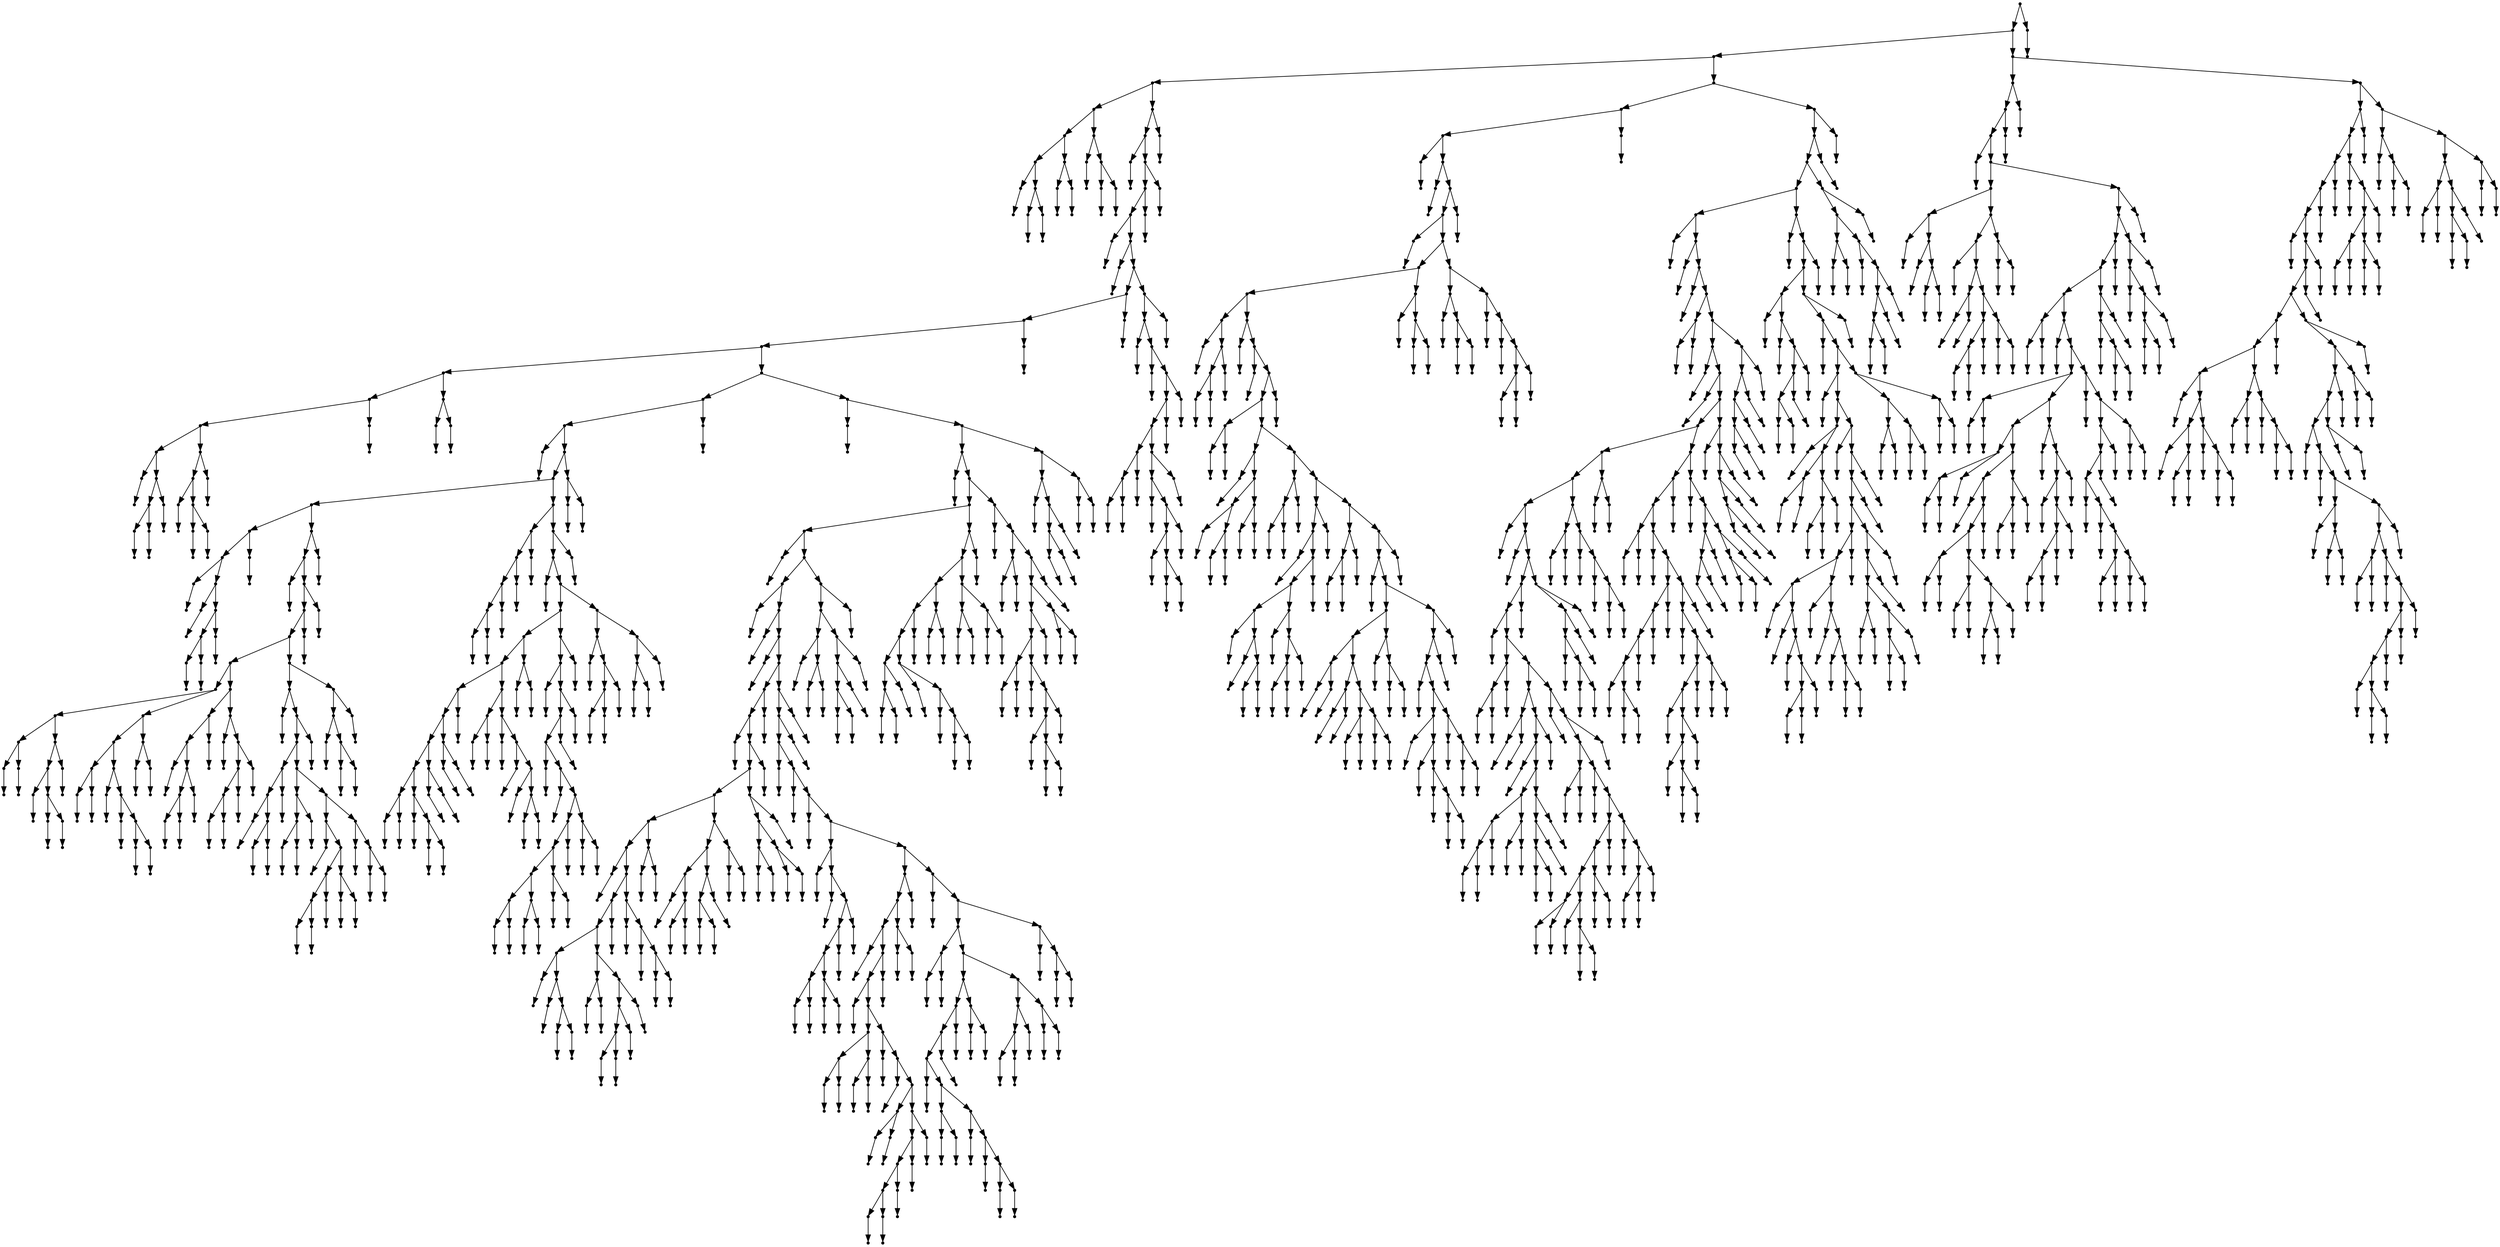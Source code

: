 digraph {
  1888 [shape=point];
  1885 [shape=point];
  1519 [shape=point];
  856 [shape=point];
  22 [shape=point];
  13 [shape=point];
  7 [shape=point];
  1 [shape=point];
  0 [shape=point];
  6 [shape=point];
  3 [shape=point];
  2 [shape=point];
  5 [shape=point];
  4 [shape=point];
  12 [shape=point];
  9 [shape=point];
  8 [shape=point];
  11 [shape=point];
  10 [shape=point];
  21 [shape=point];
  15 [shape=point];
  14 [shape=point];
  20 [shape=point];
  17 [shape=point];
  16 [shape=point];
  19 [shape=point];
  18 [shape=point];
  855 [shape=point];
  852 [shape=point];
  24 [shape=point];
  23 [shape=point];
  851 [shape=point];
  848 [shape=point];
  845 [shape=point];
  26 [shape=point];
  25 [shape=point];
  844 [shape=point];
  28 [shape=point];
  27 [shape=point];
  843 [shape=point];
  801 [shape=point];
  798 [shape=point];
  795 [shape=point];
  60 [shape=point];
  54 [shape=point];
  51 [shape=point];
  39 [shape=point];
  30 [shape=point];
  29 [shape=point];
  38 [shape=point];
  35 [shape=point];
  32 [shape=point];
  31 [shape=point];
  34 [shape=point];
  33 [shape=point];
  37 [shape=point];
  36 [shape=point];
  50 [shape=point];
  47 [shape=point];
  41 [shape=point];
  40 [shape=point];
  46 [shape=point];
  43 [shape=point];
  42 [shape=point];
  45 [shape=point];
  44 [shape=point];
  49 [shape=point];
  48 [shape=point];
  53 [shape=point];
  52 [shape=point];
  59 [shape=point];
  56 [shape=point];
  55 [shape=point];
  58 [shape=point];
  57 [shape=point];
  794 [shape=point];
  383 [shape=point];
  380 [shape=point];
  62 [shape=point];
  61 [shape=point];
  379 [shape=point];
  373 [shape=point];
  229 [shape=point];
  79 [shape=point];
  76 [shape=point];
  64 [shape=point];
  63 [shape=point];
  75 [shape=point];
  66 [shape=point];
  65 [shape=point];
  74 [shape=point];
  71 [shape=point];
  68 [shape=point];
  67 [shape=point];
  70 [shape=point];
  69 [shape=point];
  73 [shape=point];
  72 [shape=point];
  78 [shape=point];
  77 [shape=point];
  228 [shape=point];
  225 [shape=point];
  81 [shape=point];
  80 [shape=point];
  224 [shape=point];
  221 [shape=point];
  218 [shape=point];
  152 [shape=point];
  122 [shape=point];
  98 [shape=point];
  86 [shape=point];
  83 [shape=point];
  82 [shape=point];
  85 [shape=point];
  84 [shape=point];
  97 [shape=point];
  94 [shape=point];
  88 [shape=point];
  87 [shape=point];
  93 [shape=point];
  90 [shape=point];
  89 [shape=point];
  92 [shape=point];
  91 [shape=point];
  96 [shape=point];
  95 [shape=point];
  121 [shape=point];
  115 [shape=point];
  103 [shape=point];
  100 [shape=point];
  99 [shape=point];
  102 [shape=point];
  101 [shape=point];
  114 [shape=point];
  105 [shape=point];
  104 [shape=point];
  113 [shape=point];
  107 [shape=point];
  106 [shape=point];
  112 [shape=point];
  109 [shape=point];
  108 [shape=point];
  111 [shape=point];
  110 [shape=point];
  120 [shape=point];
  117 [shape=point];
  116 [shape=point];
  119 [shape=point];
  118 [shape=point];
  151 [shape=point];
  136 [shape=point];
  133 [shape=point];
  124 [shape=point];
  123 [shape=point];
  132 [shape=point];
  129 [shape=point];
  126 [shape=point];
  125 [shape=point];
  128 [shape=point];
  127 [shape=point];
  131 [shape=point];
  130 [shape=point];
  135 [shape=point];
  134 [shape=point];
  150 [shape=point];
  138 [shape=point];
  137 [shape=point];
  149 [shape=point];
  146 [shape=point];
  143 [shape=point];
  140 [shape=point];
  139 [shape=point];
  142 [shape=point];
  141 [shape=point];
  145 [shape=point];
  144 [shape=point];
  148 [shape=point];
  147 [shape=point];
  217 [shape=point];
  205 [shape=point];
  154 [shape=point];
  153 [shape=point];
  204 [shape=point];
  201 [shape=point];
  165 [shape=point];
  162 [shape=point];
  156 [shape=point];
  155 [shape=point];
  161 [shape=point];
  158 [shape=point];
  157 [shape=point];
  160 [shape=point];
  159 [shape=point];
  164 [shape=point];
  163 [shape=point];
  200 [shape=point];
  173 [shape=point];
  170 [shape=point];
  167 [shape=point];
  166 [shape=point];
  169 [shape=point];
  168 [shape=point];
  172 [shape=point];
  171 [shape=point];
  199 [shape=point];
  190 [shape=point];
  175 [shape=point];
  174 [shape=point];
  189 [shape=point];
  183 [shape=point];
  180 [shape=point];
  177 [shape=point];
  176 [shape=point];
  179 [shape=point];
  178 [shape=point];
  182 [shape=point];
  181 [shape=point];
  188 [shape=point];
  185 [shape=point];
  184 [shape=point];
  187 [shape=point];
  186 [shape=point];
  198 [shape=point];
  192 [shape=point];
  191 [shape=point];
  197 [shape=point];
  194 [shape=point];
  193 [shape=point];
  196 [shape=point];
  195 [shape=point];
  203 [shape=point];
  202 [shape=point];
  216 [shape=point];
  213 [shape=point];
  207 [shape=point];
  206 [shape=point];
  212 [shape=point];
  209 [shape=point];
  208 [shape=point];
  211 [shape=point];
  210 [shape=point];
  215 [shape=point];
  214 [shape=point];
  220 [shape=point];
  219 [shape=point];
  223 [shape=point];
  222 [shape=point];
  227 [shape=point];
  226 [shape=point];
  372 [shape=point];
  243 [shape=point];
  240 [shape=point];
  237 [shape=point];
  234 [shape=point];
  231 [shape=point];
  230 [shape=point];
  233 [shape=point];
  232 [shape=point];
  236 [shape=point];
  235 [shape=point];
  239 [shape=point];
  238 [shape=point];
  242 [shape=point];
  241 [shape=point];
  371 [shape=point];
  368 [shape=point];
  245 [shape=point];
  244 [shape=point];
  367 [shape=point];
  346 [shape=point];
  301 [shape=point];
  295 [shape=point];
  274 [shape=point];
  271 [shape=point];
  265 [shape=point];
  259 [shape=point];
  250 [shape=point];
  247 [shape=point];
  246 [shape=point];
  249 [shape=point];
  248 [shape=point];
  258 [shape=point];
  252 [shape=point];
  251 [shape=point];
  257 [shape=point];
  254 [shape=point];
  253 [shape=point];
  256 [shape=point];
  255 [shape=point];
  264 [shape=point];
  261 [shape=point];
  260 [shape=point];
  263 [shape=point];
  262 [shape=point];
  270 [shape=point];
  267 [shape=point];
  266 [shape=point];
  269 [shape=point];
  268 [shape=point];
  273 [shape=point];
  272 [shape=point];
  294 [shape=point];
  279 [shape=point];
  276 [shape=point];
  275 [shape=point];
  278 [shape=point];
  277 [shape=point];
  293 [shape=point];
  281 [shape=point];
  280 [shape=point];
  292 [shape=point];
  283 [shape=point];
  282 [shape=point];
  291 [shape=point];
  285 [shape=point];
  284 [shape=point];
  290 [shape=point];
  287 [shape=point];
  286 [shape=point];
  289 [shape=point];
  288 [shape=point];
  300 [shape=point];
  297 [shape=point];
  296 [shape=point];
  299 [shape=point];
  298 [shape=point];
  345 [shape=point];
  342 [shape=point];
  303 [shape=point];
  302 [shape=point];
  341 [shape=point];
  338 [shape=point];
  335 [shape=point];
  305 [shape=point];
  304 [shape=point];
  334 [shape=point];
  307 [shape=point];
  306 [shape=point];
  333 [shape=point];
  327 [shape=point];
  324 [shape=point];
  318 [shape=point];
  312 [shape=point];
  309 [shape=point];
  308 [shape=point];
  311 [shape=point];
  310 [shape=point];
  317 [shape=point];
  314 [shape=point];
  313 [shape=point];
  316 [shape=point];
  315 [shape=point];
  323 [shape=point];
  320 [shape=point];
  319 [shape=point];
  322 [shape=point];
  321 [shape=point];
  326 [shape=point];
  325 [shape=point];
  332 [shape=point];
  329 [shape=point];
  328 [shape=point];
  331 [shape=point];
  330 [shape=point];
  337 [shape=point];
  336 [shape=point];
  340 [shape=point];
  339 [shape=point];
  344 [shape=point];
  343 [shape=point];
  366 [shape=point];
  357 [shape=point];
  348 [shape=point];
  347 [shape=point];
  356 [shape=point];
  353 [shape=point];
  350 [shape=point];
  349 [shape=point];
  352 [shape=point];
  351 [shape=point];
  355 [shape=point];
  354 [shape=point];
  365 [shape=point];
  362 [shape=point];
  359 [shape=point];
  358 [shape=point];
  361 [shape=point];
  360 [shape=point];
  364 [shape=point];
  363 [shape=point];
  370 [shape=point];
  369 [shape=point];
  378 [shape=point];
  375 [shape=point];
  374 [shape=point];
  377 [shape=point];
  376 [shape=point];
  382 [shape=point];
  381 [shape=point];
  793 [shape=point];
  385 [shape=point];
  384 [shape=point];
  792 [shape=point];
  774 [shape=point];
  387 [shape=point];
  386 [shape=point];
  773 [shape=point];
  731 [shape=point];
  686 [shape=point];
  389 [shape=point];
  388 [shape=point];
  685 [shape=point];
  661 [shape=point];
  391 [shape=point];
  390 [shape=point];
  660 [shape=point];
  393 [shape=point];
  392 [shape=point];
  659 [shape=point];
  395 [shape=point];
  394 [shape=point];
  658 [shape=point];
  496 [shape=point];
  493 [shape=point];
  397 [shape=point];
  396 [shape=point];
  492 [shape=point];
  489 [shape=point];
  474 [shape=point];
  450 [shape=point];
  444 [shape=point];
  399 [shape=point];
  398 [shape=point];
  443 [shape=point];
  431 [shape=point];
  428 [shape=point];
  410 [shape=point];
  401 [shape=point];
  400 [shape=point];
  409 [shape=point];
  403 [shape=point];
  402 [shape=point];
  408 [shape=point];
  405 [shape=point];
  404 [shape=point];
  407 [shape=point];
  406 [shape=point];
  427 [shape=point];
  415 [shape=point];
  412 [shape=point];
  411 [shape=point];
  414 [shape=point];
  413 [shape=point];
  426 [shape=point];
  423 [shape=point];
  420 [shape=point];
  417 [shape=point];
  416 [shape=point];
  419 [shape=point];
  418 [shape=point];
  422 [shape=point];
  421 [shape=point];
  425 [shape=point];
  424 [shape=point];
  430 [shape=point];
  429 [shape=point];
  442 [shape=point];
  433 [shape=point];
  432 [shape=point];
  441 [shape=point];
  435 [shape=point];
  434 [shape=point];
  440 [shape=point];
  437 [shape=point];
  436 [shape=point];
  439 [shape=point];
  438 [shape=point];
  449 [shape=point];
  446 [shape=point];
  445 [shape=point];
  448 [shape=point];
  447 [shape=point];
  473 [shape=point];
  467 [shape=point];
  458 [shape=point];
  452 [shape=point];
  451 [shape=point];
  457 [shape=point];
  454 [shape=point];
  453 [shape=point];
  456 [shape=point];
  455 [shape=point];
  466 [shape=point];
  463 [shape=point];
  460 [shape=point];
  459 [shape=point];
  462 [shape=point];
  461 [shape=point];
  465 [shape=point];
  464 [shape=point];
  472 [shape=point];
  469 [shape=point];
  468 [shape=point];
  471 [shape=point];
  470 [shape=point];
  488 [shape=point];
  485 [shape=point];
  479 [shape=point];
  476 [shape=point];
  475 [shape=point];
  478 [shape=point];
  477 [shape=point];
  484 [shape=point];
  481 [shape=point];
  480 [shape=point];
  483 [shape=point];
  482 [shape=point];
  487 [shape=point];
  486 [shape=point];
  491 [shape=point];
  490 [shape=point];
  495 [shape=point];
  494 [shape=point];
  657 [shape=point];
  654 [shape=point];
  651 [shape=point];
  498 [shape=point];
  497 [shape=point];
  650 [shape=point];
  500 [shape=point];
  499 [shape=point];
  649 [shape=point];
  502 [shape=point];
  501 [shape=point];
  648 [shape=point];
  525 [shape=point];
  504 [shape=point];
  503 [shape=point];
  524 [shape=point];
  506 [shape=point];
  505 [shape=point];
  523 [shape=point];
  520 [shape=point];
  517 [shape=point];
  511 [shape=point];
  508 [shape=point];
  507 [shape=point];
  510 [shape=point];
  509 [shape=point];
  516 [shape=point];
  513 [shape=point];
  512 [shape=point];
  515 [shape=point];
  514 [shape=point];
  519 [shape=point];
  518 [shape=point];
  522 [shape=point];
  521 [shape=point];
  647 [shape=point];
  581 [shape=point];
  578 [shape=point];
  572 [shape=point];
  527 [shape=point];
  526 [shape=point];
  571 [shape=point];
  568 [shape=point];
  529 [shape=point];
  528 [shape=point];
  567 [shape=point];
  540 [shape=point];
  534 [shape=point];
  531 [shape=point];
  530 [shape=point];
  533 [shape=point];
  532 [shape=point];
  539 [shape=point];
  536 [shape=point];
  535 [shape=point];
  538 [shape=point];
  537 [shape=point];
  566 [shape=point];
  542 [shape=point];
  541 [shape=point];
  565 [shape=point];
  544 [shape=point];
  543 [shape=point];
  564 [shape=point];
  549 [shape=point];
  546 [shape=point];
  545 [shape=point];
  548 [shape=point];
  547 [shape=point];
  563 [shape=point];
  560 [shape=point];
  557 [shape=point];
  554 [shape=point];
  551 [shape=point];
  550 [shape=point];
  553 [shape=point];
  552 [shape=point];
  556 [shape=point];
  555 [shape=point];
  559 [shape=point];
  558 [shape=point];
  562 [shape=point];
  561 [shape=point];
  570 [shape=point];
  569 [shape=point];
  577 [shape=point];
  574 [shape=point];
  573 [shape=point];
  576 [shape=point];
  575 [shape=point];
  580 [shape=point];
  579 [shape=point];
  646 [shape=point];
  583 [shape=point];
  582 [shape=point];
  645 [shape=point];
  636 [shape=point];
  588 [shape=point];
  585 [shape=point];
  584 [shape=point];
  587 [shape=point];
  586 [shape=point];
  635 [shape=point];
  620 [shape=point];
  614 [shape=point];
  611 [shape=point];
  608 [shape=point];
  590 [shape=point];
  589 [shape=point];
  607 [shape=point];
  595 [shape=point];
  592 [shape=point];
  591 [shape=point];
  594 [shape=point];
  593 [shape=point];
  606 [shape=point];
  597 [shape=point];
  596 [shape=point];
  605 [shape=point];
  599 [shape=point];
  598 [shape=point];
  604 [shape=point];
  601 [shape=point];
  600 [shape=point];
  603 [shape=point];
  602 [shape=point];
  610 [shape=point];
  609 [shape=point];
  613 [shape=point];
  612 [shape=point];
  619 [shape=point];
  616 [shape=point];
  615 [shape=point];
  618 [shape=point];
  617 [shape=point];
  634 [shape=point];
  628 [shape=point];
  625 [shape=point];
  622 [shape=point];
  621 [shape=point];
  624 [shape=point];
  623 [shape=point];
  627 [shape=point];
  626 [shape=point];
  633 [shape=point];
  630 [shape=point];
  629 [shape=point];
  632 [shape=point];
  631 [shape=point];
  644 [shape=point];
  638 [shape=point];
  637 [shape=point];
  643 [shape=point];
  640 [shape=point];
  639 [shape=point];
  642 [shape=point];
  641 [shape=point];
  653 [shape=point];
  652 [shape=point];
  656 [shape=point];
  655 [shape=point];
  684 [shape=point];
  681 [shape=point];
  669 [shape=point];
  663 [shape=point];
  662 [shape=point];
  668 [shape=point];
  665 [shape=point];
  664 [shape=point];
  667 [shape=point];
  666 [shape=point];
  680 [shape=point];
  677 [shape=point];
  674 [shape=point];
  671 [shape=point];
  670 [shape=point];
  673 [shape=point];
  672 [shape=point];
  676 [shape=point];
  675 [shape=point];
  679 [shape=point];
  678 [shape=point];
  683 [shape=point];
  682 [shape=point];
  730 [shape=point];
  727 [shape=point];
  715 [shape=point];
  709 [shape=point];
  706 [shape=point];
  694 [shape=point];
  691 [shape=point];
  688 [shape=point];
  687 [shape=point];
  690 [shape=point];
  689 [shape=point];
  693 [shape=point];
  692 [shape=point];
  705 [shape=point];
  696 [shape=point];
  695 [shape=point];
  704 [shape=point];
  698 [shape=point];
  697 [shape=point];
  703 [shape=point];
  700 [shape=point];
  699 [shape=point];
  702 [shape=point];
  701 [shape=point];
  708 [shape=point];
  707 [shape=point];
  714 [shape=point];
  711 [shape=point];
  710 [shape=point];
  713 [shape=point];
  712 [shape=point];
  726 [shape=point];
  720 [shape=point];
  717 [shape=point];
  716 [shape=point];
  719 [shape=point];
  718 [shape=point];
  725 [shape=point];
  722 [shape=point];
  721 [shape=point];
  724 [shape=point];
  723 [shape=point];
  729 [shape=point];
  728 [shape=point];
  772 [shape=point];
  733 [shape=point];
  732 [shape=point];
  771 [shape=point];
  738 [shape=point];
  735 [shape=point];
  734 [shape=point];
  737 [shape=point];
  736 [shape=point];
  770 [shape=point];
  767 [shape=point];
  761 [shape=point];
  758 [shape=point];
  743 [shape=point];
  740 [shape=point];
  739 [shape=point];
  742 [shape=point];
  741 [shape=point];
  757 [shape=point];
  745 [shape=point];
  744 [shape=point];
  756 [shape=point];
  753 [shape=point];
  747 [shape=point];
  746 [shape=point];
  752 [shape=point];
  749 [shape=point];
  748 [shape=point];
  751 [shape=point];
  750 [shape=point];
  755 [shape=point];
  754 [shape=point];
  760 [shape=point];
  759 [shape=point];
  766 [shape=point];
  763 [shape=point];
  762 [shape=point];
  765 [shape=point];
  764 [shape=point];
  769 [shape=point];
  768 [shape=point];
  791 [shape=point];
  785 [shape=point];
  776 [shape=point];
  775 [shape=point];
  784 [shape=point];
  781 [shape=point];
  778 [shape=point];
  777 [shape=point];
  780 [shape=point];
  779 [shape=point];
  783 [shape=point];
  782 [shape=point];
  790 [shape=point];
  787 [shape=point];
  786 [shape=point];
  789 [shape=point];
  788 [shape=point];
  797 [shape=point];
  796 [shape=point];
  800 [shape=point];
  799 [shape=point];
  842 [shape=point];
  839 [shape=point];
  803 [shape=point];
  802 [shape=point];
  838 [shape=point];
  805 [shape=point];
  804 [shape=point];
  837 [shape=point];
  834 [shape=point];
  831 [shape=point];
  813 [shape=point];
  810 [shape=point];
  807 [shape=point];
  806 [shape=point];
  809 [shape=point];
  808 [shape=point];
  812 [shape=point];
  811 [shape=point];
  830 [shape=point];
  827 [shape=point];
  815 [shape=point];
  814 [shape=point];
  826 [shape=point];
  823 [shape=point];
  817 [shape=point];
  816 [shape=point];
  822 [shape=point];
  819 [shape=point];
  818 [shape=point];
  821 [shape=point];
  820 [shape=point];
  825 [shape=point];
  824 [shape=point];
  829 [shape=point];
  828 [shape=point];
  833 [shape=point];
  832 [shape=point];
  836 [shape=point];
  835 [shape=point];
  841 [shape=point];
  840 [shape=point];
  847 [shape=point];
  846 [shape=point];
  850 [shape=point];
  849 [shape=point];
  854 [shape=point];
  853 [shape=point];
  1518 [shape=point];
  1071 [shape=point];
  1068 [shape=point];
  858 [shape=point];
  857 [shape=point];
  1067 [shape=point];
  860 [shape=point];
  859 [shape=point];
  1066 [shape=point];
  1063 [shape=point];
  862 [shape=point];
  861 [shape=point];
  1062 [shape=point];
  1038 [shape=point];
  1029 [shape=point];
  873 [shape=point];
  864 [shape=point];
  863 [shape=point];
  872 [shape=point];
  869 [shape=point];
  866 [shape=point];
  865 [shape=point];
  868 [shape=point];
  867 [shape=point];
  871 [shape=point];
  870 [shape=point];
  1028 [shape=point];
  875 [shape=point];
  874 [shape=point];
  1027 [shape=point];
  877 [shape=point];
  876 [shape=point];
  1026 [shape=point];
  1023 [shape=point];
  882 [shape=point];
  879 [shape=point];
  878 [shape=point];
  881 [shape=point];
  880 [shape=point];
  1022 [shape=point];
  899 [shape=point];
  884 [shape=point];
  883 [shape=point];
  898 [shape=point];
  892 [shape=point];
  886 [shape=point];
  885 [shape=point];
  891 [shape=point];
  888 [shape=point];
  887 [shape=point];
  890 [shape=point];
  889 [shape=point];
  897 [shape=point];
  894 [shape=point];
  893 [shape=point];
  896 [shape=point];
  895 [shape=point];
  1021 [shape=point];
  907 [shape=point];
  904 [shape=point];
  901 [shape=point];
  900 [shape=point];
  903 [shape=point];
  902 [shape=point];
  906 [shape=point];
  905 [shape=point];
  1020 [shape=point];
  939 [shape=point];
  936 [shape=point];
  909 [shape=point];
  908 [shape=point];
  935 [shape=point];
  932 [shape=point];
  920 [shape=point];
  911 [shape=point];
  910 [shape=point];
  919 [shape=point];
  913 [shape=point];
  912 [shape=point];
  918 [shape=point];
  915 [shape=point];
  914 [shape=point];
  917 [shape=point];
  916 [shape=point];
  931 [shape=point];
  922 [shape=point];
  921 [shape=point];
  930 [shape=point];
  927 [shape=point];
  924 [shape=point];
  923 [shape=point];
  926 [shape=point];
  925 [shape=point];
  929 [shape=point];
  928 [shape=point];
  934 [shape=point];
  933 [shape=point];
  938 [shape=point];
  937 [shape=point];
  1019 [shape=point];
  947 [shape=point];
  944 [shape=point];
  941 [shape=point];
  940 [shape=point];
  943 [shape=point];
  942 [shape=point];
  946 [shape=point];
  945 [shape=point];
  1018 [shape=point];
  1015 [shape=point];
  949 [shape=point];
  948 [shape=point];
  1014 [shape=point];
  981 [shape=point];
  972 [shape=point];
  954 [shape=point];
  951 [shape=point];
  950 [shape=point];
  953 [shape=point];
  952 [shape=point];
  971 [shape=point];
  959 [shape=point];
  956 [shape=point];
  955 [shape=point];
  958 [shape=point];
  957 [shape=point];
  970 [shape=point];
  964 [shape=point];
  961 [shape=point];
  960 [shape=point];
  963 [shape=point];
  962 [shape=point];
  969 [shape=point];
  966 [shape=point];
  965 [shape=point];
  968 [shape=point];
  967 [shape=point];
  980 [shape=point];
  974 [shape=point];
  973 [shape=point];
  979 [shape=point];
  976 [shape=point];
  975 [shape=point];
  978 [shape=point];
  977 [shape=point];
  1013 [shape=point];
  1010 [shape=point];
  1007 [shape=point];
  983 [shape=point];
  982 [shape=point];
  1006 [shape=point];
  997 [shape=point];
  985 [shape=point];
  984 [shape=point];
  996 [shape=point];
  987 [shape=point];
  986 [shape=point];
  995 [shape=point];
  989 [shape=point];
  988 [shape=point];
  994 [shape=point];
  991 [shape=point];
  990 [shape=point];
  993 [shape=point];
  992 [shape=point];
  1005 [shape=point];
  999 [shape=point];
  998 [shape=point];
  1004 [shape=point];
  1001 [shape=point];
  1000 [shape=point];
  1003 [shape=point];
  1002 [shape=point];
  1009 [shape=point];
  1008 [shape=point];
  1012 [shape=point];
  1011 [shape=point];
  1017 [shape=point];
  1016 [shape=point];
  1025 [shape=point];
  1024 [shape=point];
  1037 [shape=point];
  1031 [shape=point];
  1030 [shape=point];
  1036 [shape=point];
  1033 [shape=point];
  1032 [shape=point];
  1035 [shape=point];
  1034 [shape=point];
  1061 [shape=point];
  1046 [shape=point];
  1040 [shape=point];
  1039 [shape=point];
  1045 [shape=point];
  1042 [shape=point];
  1041 [shape=point];
  1044 [shape=point];
  1043 [shape=point];
  1060 [shape=point];
  1048 [shape=point];
  1047 [shape=point];
  1059 [shape=point];
  1050 [shape=point];
  1049 [shape=point];
  1058 [shape=point];
  1055 [shape=point];
  1052 [shape=point];
  1051 [shape=point];
  1054 [shape=point];
  1053 [shape=point];
  1057 [shape=point];
  1056 [shape=point];
  1065 [shape=point];
  1064 [shape=point];
  1070 [shape=point];
  1069 [shape=point];
  1517 [shape=point];
  1514 [shape=point];
  1511 [shape=point];
  1487 [shape=point];
  1352 [shape=point];
  1073 [shape=point];
  1072 [shape=point];
  1351 [shape=point];
  1075 [shape=point];
  1074 [shape=point];
  1350 [shape=point];
  1077 [shape=point];
  1076 [shape=point];
  1349 [shape=point];
  1082 [shape=point];
  1079 [shape=point];
  1078 [shape=point];
  1081 [shape=point];
  1080 [shape=point];
  1348 [shape=point];
  1333 [shape=point];
  1084 [shape=point];
  1083 [shape=point];
  1332 [shape=point];
  1086 [shape=point];
  1085 [shape=point];
  1331 [shape=point];
  1316 [shape=point];
  1235 [shape=point];
  1229 [shape=point];
  1211 [shape=point];
  1088 [shape=point];
  1087 [shape=point];
  1210 [shape=point];
  1090 [shape=point];
  1089 [shape=point];
  1209 [shape=point];
  1194 [shape=point];
  1191 [shape=point];
  1092 [shape=point];
  1091 [shape=point];
  1190 [shape=point];
  1100 [shape=point];
  1097 [shape=point];
  1094 [shape=point];
  1093 [shape=point];
  1096 [shape=point];
  1095 [shape=point];
  1099 [shape=point];
  1098 [shape=point];
  1189 [shape=point];
  1138 [shape=point];
  1105 [shape=point];
  1102 [shape=point];
  1101 [shape=point];
  1104 [shape=point];
  1103 [shape=point];
  1137 [shape=point];
  1134 [shape=point];
  1107 [shape=point];
  1106 [shape=point];
  1133 [shape=point];
  1121 [shape=point];
  1115 [shape=point];
  1112 [shape=point];
  1109 [shape=point];
  1108 [shape=point];
  1111 [shape=point];
  1110 [shape=point];
  1114 [shape=point];
  1113 [shape=point];
  1120 [shape=point];
  1117 [shape=point];
  1116 [shape=point];
  1119 [shape=point];
  1118 [shape=point];
  1132 [shape=point];
  1129 [shape=point];
  1126 [shape=point];
  1123 [shape=point];
  1122 [shape=point];
  1125 [shape=point];
  1124 [shape=point];
  1128 [shape=point];
  1127 [shape=point];
  1131 [shape=point];
  1130 [shape=point];
  1136 [shape=point];
  1135 [shape=point];
  1188 [shape=point];
  1140 [shape=point];
  1139 [shape=point];
  1187 [shape=point];
  1184 [shape=point];
  1145 [shape=point];
  1142 [shape=point];
  1141 [shape=point];
  1144 [shape=point];
  1143 [shape=point];
  1183 [shape=point];
  1147 [shape=point];
  1146 [shape=point];
  1182 [shape=point];
  1170 [shape=point];
  1167 [shape=point];
  1161 [shape=point];
  1152 [shape=point];
  1149 [shape=point];
  1148 [shape=point];
  1151 [shape=point];
  1150 [shape=point];
  1160 [shape=point];
  1154 [shape=point];
  1153 [shape=point];
  1159 [shape=point];
  1156 [shape=point];
  1155 [shape=point];
  1158 [shape=point];
  1157 [shape=point];
  1166 [shape=point];
  1163 [shape=point];
  1162 [shape=point];
  1165 [shape=point];
  1164 [shape=point];
  1169 [shape=point];
  1168 [shape=point];
  1181 [shape=point];
  1172 [shape=point];
  1171 [shape=point];
  1180 [shape=point];
  1177 [shape=point];
  1174 [shape=point];
  1173 [shape=point];
  1176 [shape=point];
  1175 [shape=point];
  1179 [shape=point];
  1178 [shape=point];
  1186 [shape=point];
  1185 [shape=point];
  1193 [shape=point];
  1192 [shape=point];
  1208 [shape=point];
  1205 [shape=point];
  1202 [shape=point];
  1196 [shape=point];
  1195 [shape=point];
  1201 [shape=point];
  1198 [shape=point];
  1197 [shape=point];
  1200 [shape=point];
  1199 [shape=point];
  1204 [shape=point];
  1203 [shape=point];
  1207 [shape=point];
  1206 [shape=point];
  1228 [shape=point];
  1216 [shape=point];
  1213 [shape=point];
  1212 [shape=point];
  1215 [shape=point];
  1214 [shape=point];
  1227 [shape=point];
  1218 [shape=point];
  1217 [shape=point];
  1226 [shape=point];
  1220 [shape=point];
  1219 [shape=point];
  1225 [shape=point];
  1222 [shape=point];
  1221 [shape=point];
  1224 [shape=point];
  1223 [shape=point];
  1234 [shape=point];
  1231 [shape=point];
  1230 [shape=point];
  1233 [shape=point];
  1232 [shape=point];
  1315 [shape=point];
  1294 [shape=point];
  1291 [shape=point];
  1240 [shape=point];
  1237 [shape=point];
  1236 [shape=point];
  1239 [shape=point];
  1238 [shape=point];
  1290 [shape=point];
  1242 [shape=point];
  1241 [shape=point];
  1289 [shape=point];
  1259 [shape=point];
  1256 [shape=point];
  1253 [shape=point];
  1250 [shape=point];
  1244 [shape=point];
  1243 [shape=point];
  1249 [shape=point];
  1246 [shape=point];
  1245 [shape=point];
  1248 [shape=point];
  1247 [shape=point];
  1252 [shape=point];
  1251 [shape=point];
  1255 [shape=point];
  1254 [shape=point];
  1258 [shape=point];
  1257 [shape=point];
  1288 [shape=point];
  1285 [shape=point];
  1261 [shape=point];
  1260 [shape=point];
  1284 [shape=point];
  1278 [shape=point];
  1275 [shape=point];
  1263 [shape=point];
  1262 [shape=point];
  1274 [shape=point];
  1271 [shape=point];
  1265 [shape=point];
  1264 [shape=point];
  1270 [shape=point];
  1267 [shape=point];
  1266 [shape=point];
  1269 [shape=point];
  1268 [shape=point];
  1273 [shape=point];
  1272 [shape=point];
  1277 [shape=point];
  1276 [shape=point];
  1283 [shape=point];
  1280 [shape=point];
  1279 [shape=point];
  1282 [shape=point];
  1281 [shape=point];
  1287 [shape=point];
  1286 [shape=point];
  1293 [shape=point];
  1292 [shape=point];
  1314 [shape=point];
  1296 [shape=point];
  1295 [shape=point];
  1313 [shape=point];
  1304 [shape=point];
  1301 [shape=point];
  1298 [shape=point];
  1297 [shape=point];
  1300 [shape=point];
  1299 [shape=point];
  1303 [shape=point];
  1302 [shape=point];
  1312 [shape=point];
  1309 [shape=point];
  1306 [shape=point];
  1305 [shape=point];
  1308 [shape=point];
  1307 [shape=point];
  1311 [shape=point];
  1310 [shape=point];
  1330 [shape=point];
  1318 [shape=point];
  1317 [shape=point];
  1329 [shape=point];
  1326 [shape=point];
  1323 [shape=point];
  1320 [shape=point];
  1319 [shape=point];
  1322 [shape=point];
  1321 [shape=point];
  1325 [shape=point];
  1324 [shape=point];
  1328 [shape=point];
  1327 [shape=point];
  1347 [shape=point];
  1344 [shape=point];
  1341 [shape=point];
  1338 [shape=point];
  1335 [shape=point];
  1334 [shape=point];
  1337 [shape=point];
  1336 [shape=point];
  1340 [shape=point];
  1339 [shape=point];
  1343 [shape=point];
  1342 [shape=point];
  1346 [shape=point];
  1345 [shape=point];
  1486 [shape=point];
  1354 [shape=point];
  1353 [shape=point];
  1485 [shape=point];
  1482 [shape=point];
  1371 [shape=point];
  1356 [shape=point];
  1355 [shape=point];
  1370 [shape=point];
  1358 [shape=point];
  1357 [shape=point];
  1369 [shape=point];
  1366 [shape=point];
  1363 [shape=point];
  1360 [shape=point];
  1359 [shape=point];
  1362 [shape=point];
  1361 [shape=point];
  1365 [shape=point];
  1364 [shape=point];
  1368 [shape=point];
  1367 [shape=point];
  1481 [shape=point];
  1478 [shape=point];
  1373 [shape=point];
  1372 [shape=point];
  1477 [shape=point];
  1459 [shape=point];
  1375 [shape=point];
  1374 [shape=point];
  1458 [shape=point];
  1392 [shape=point];
  1377 [shape=point];
  1376 [shape=point];
  1391 [shape=point];
  1382 [shape=point];
  1379 [shape=point];
  1378 [shape=point];
  1381 [shape=point];
  1380 [shape=point];
  1390 [shape=point];
  1387 [shape=point];
  1384 [shape=point];
  1383 [shape=point];
  1386 [shape=point];
  1385 [shape=point];
  1389 [shape=point];
  1388 [shape=point];
  1457 [shape=point];
  1394 [shape=point];
  1393 [shape=point];
  1456 [shape=point];
  1453 [shape=point];
  1450 [shape=point];
  1429 [shape=point];
  1426 [shape=point];
  1411 [shape=point];
  1396 [shape=point];
  1395 [shape=point];
  1410 [shape=point];
  1398 [shape=point];
  1397 [shape=point];
  1409 [shape=point];
  1400 [shape=point];
  1399 [shape=point];
  1408 [shape=point];
  1405 [shape=point];
  1402 [shape=point];
  1401 [shape=point];
  1404 [shape=point];
  1403 [shape=point];
  1407 [shape=point];
  1406 [shape=point];
  1425 [shape=point];
  1413 [shape=point];
  1412 [shape=point];
  1424 [shape=point];
  1415 [shape=point];
  1414 [shape=point];
  1423 [shape=point];
  1417 [shape=point];
  1416 [shape=point];
  1422 [shape=point];
  1419 [shape=point];
  1418 [shape=point];
  1421 [shape=point];
  1420 [shape=point];
  1428 [shape=point];
  1427 [shape=point];
  1449 [shape=point];
  1446 [shape=point];
  1443 [shape=point];
  1434 [shape=point];
  1431 [shape=point];
  1430 [shape=point];
  1433 [shape=point];
  1432 [shape=point];
  1442 [shape=point];
  1439 [shape=point];
  1436 [shape=point];
  1435 [shape=point];
  1438 [shape=point];
  1437 [shape=point];
  1441 [shape=point];
  1440 [shape=point];
  1445 [shape=point];
  1444 [shape=point];
  1448 [shape=point];
  1447 [shape=point];
  1452 [shape=point];
  1451 [shape=point];
  1455 [shape=point];
  1454 [shape=point];
  1476 [shape=point];
  1470 [shape=point];
  1464 [shape=point];
  1461 [shape=point];
  1460 [shape=point];
  1463 [shape=point];
  1462 [shape=point];
  1469 [shape=point];
  1466 [shape=point];
  1465 [shape=point];
  1468 [shape=point];
  1467 [shape=point];
  1475 [shape=point];
  1472 [shape=point];
  1471 [shape=point];
  1474 [shape=point];
  1473 [shape=point];
  1480 [shape=point];
  1479 [shape=point];
  1484 [shape=point];
  1483 [shape=point];
  1510 [shape=point];
  1507 [shape=point];
  1492 [shape=point];
  1489 [shape=point];
  1488 [shape=point];
  1491 [shape=point];
  1490 [shape=point];
  1506 [shape=point];
  1494 [shape=point];
  1493 [shape=point];
  1505 [shape=point];
  1502 [shape=point];
  1499 [shape=point];
  1496 [shape=point];
  1495 [shape=point];
  1498 [shape=point];
  1497 [shape=point];
  1501 [shape=point];
  1500 [shape=point];
  1504 [shape=point];
  1503 [shape=point];
  1509 [shape=point];
  1508 [shape=point];
  1513 [shape=point];
  1512 [shape=point];
  1516 [shape=point];
  1515 [shape=point];
  1884 [shape=point];
  1716 [shape=point];
  1713 [shape=point];
  1710 [shape=point];
  1521 [shape=point];
  1520 [shape=point];
  1709 [shape=point];
  1562 [shape=point];
  1532 [shape=point];
  1523 [shape=point];
  1522 [shape=point];
  1531 [shape=point];
  1525 [shape=point];
  1524 [shape=point];
  1530 [shape=point];
  1527 [shape=point];
  1526 [shape=point];
  1529 [shape=point];
  1528 [shape=point];
  1561 [shape=point];
  1555 [shape=point];
  1534 [shape=point];
  1533 [shape=point];
  1554 [shape=point];
  1539 [shape=point];
  1536 [shape=point];
  1535 [shape=point];
  1538 [shape=point];
  1537 [shape=point];
  1553 [shape=point];
  1547 [shape=point];
  1544 [shape=point];
  1541 [shape=point];
  1540 [shape=point];
  1543 [shape=point];
  1542 [shape=point];
  1546 [shape=point];
  1545 [shape=point];
  1552 [shape=point];
  1549 [shape=point];
  1548 [shape=point];
  1551 [shape=point];
  1550 [shape=point];
  1560 [shape=point];
  1557 [shape=point];
  1556 [shape=point];
  1559 [shape=point];
  1558 [shape=point];
  1708 [shape=point];
  1705 [shape=point];
  1690 [shape=point];
  1687 [shape=point];
  1675 [shape=point];
  1567 [shape=point];
  1564 [shape=point];
  1563 [shape=point];
  1566 [shape=point];
  1565 [shape=point];
  1674 [shape=point];
  1569 [shape=point];
  1568 [shape=point];
  1673 [shape=point];
  1640 [shape=point];
  1574 [shape=point];
  1571 [shape=point];
  1570 [shape=point];
  1573 [shape=point];
  1572 [shape=point];
  1639 [shape=point];
  1618 [shape=point];
  1582 [shape=point];
  1579 [shape=point];
  1576 [shape=point];
  1575 [shape=point];
  1578 [shape=point];
  1577 [shape=point];
  1581 [shape=point];
  1580 [shape=point];
  1617 [shape=point];
  1608 [shape=point];
  1584 [shape=point];
  1583 [shape=point];
  1607 [shape=point];
  1604 [shape=point];
  1589 [shape=point];
  1586 [shape=point];
  1585 [shape=point];
  1588 [shape=point];
  1587 [shape=point];
  1603 [shape=point];
  1594 [shape=point];
  1591 [shape=point];
  1590 [shape=point];
  1593 [shape=point];
  1592 [shape=point];
  1602 [shape=point];
  1599 [shape=point];
  1596 [shape=point];
  1595 [shape=point];
  1598 [shape=point];
  1597 [shape=point];
  1601 [shape=point];
  1600 [shape=point];
  1606 [shape=point];
  1605 [shape=point];
  1616 [shape=point];
  1613 [shape=point];
  1610 [shape=point];
  1609 [shape=point];
  1612 [shape=point];
  1611 [shape=point];
  1615 [shape=point];
  1614 [shape=point];
  1638 [shape=point];
  1620 [shape=point];
  1619 [shape=point];
  1637 [shape=point];
  1634 [shape=point];
  1622 [shape=point];
  1621 [shape=point];
  1633 [shape=point];
  1630 [shape=point];
  1627 [shape=point];
  1624 [shape=point];
  1623 [shape=point];
  1626 [shape=point];
  1625 [shape=point];
  1629 [shape=point];
  1628 [shape=point];
  1632 [shape=point];
  1631 [shape=point];
  1636 [shape=point];
  1635 [shape=point];
  1672 [shape=point];
  1642 [shape=point];
  1641 [shape=point];
  1671 [shape=point];
  1665 [shape=point];
  1662 [shape=point];
  1659 [shape=point];
  1644 [shape=point];
  1643 [shape=point];
  1658 [shape=point];
  1646 [shape=point];
  1645 [shape=point];
  1657 [shape=point];
  1651 [shape=point];
  1648 [shape=point];
  1647 [shape=point];
  1650 [shape=point];
  1649 [shape=point];
  1656 [shape=point];
  1653 [shape=point];
  1652 [shape=point];
  1655 [shape=point];
  1654 [shape=point];
  1661 [shape=point];
  1660 [shape=point];
  1664 [shape=point];
  1663 [shape=point];
  1670 [shape=point];
  1667 [shape=point];
  1666 [shape=point];
  1669 [shape=point];
  1668 [shape=point];
  1686 [shape=point];
  1683 [shape=point];
  1677 [shape=point];
  1676 [shape=point];
  1682 [shape=point];
  1679 [shape=point];
  1678 [shape=point];
  1681 [shape=point];
  1680 [shape=point];
  1685 [shape=point];
  1684 [shape=point];
  1689 [shape=point];
  1688 [shape=point];
  1704 [shape=point];
  1701 [shape=point];
  1692 [shape=point];
  1691 [shape=point];
  1700 [shape=point];
  1697 [shape=point];
  1694 [shape=point];
  1693 [shape=point];
  1696 [shape=point];
  1695 [shape=point];
  1699 [shape=point];
  1698 [shape=point];
  1703 [shape=point];
  1702 [shape=point];
  1707 [shape=point];
  1706 [shape=point];
  1712 [shape=point];
  1711 [shape=point];
  1715 [shape=point];
  1714 [shape=point];
  1883 [shape=point];
  1853 [shape=point];
  1850 [shape=point];
  1832 [shape=point];
  1829 [shape=point];
  1826 [shape=point];
  1718 [shape=point];
  1717 [shape=point];
  1825 [shape=point];
  1822 [shape=point];
  1819 [shape=point];
  1756 [shape=point];
  1753 [shape=point];
  1738 [shape=point];
  1720 [shape=point];
  1719 [shape=point];
  1737 [shape=point];
  1728 [shape=point];
  1722 [shape=point];
  1721 [shape=point];
  1727 [shape=point];
  1724 [shape=point];
  1723 [shape=point];
  1726 [shape=point];
  1725 [shape=point];
  1736 [shape=point];
  1730 [shape=point];
  1729 [shape=point];
  1735 [shape=point];
  1732 [shape=point];
  1731 [shape=point];
  1734 [shape=point];
  1733 [shape=point];
  1752 [shape=point];
  1743 [shape=point];
  1740 [shape=point];
  1739 [shape=point];
  1742 [shape=point];
  1741 [shape=point];
  1751 [shape=point];
  1745 [shape=point];
  1744 [shape=point];
  1750 [shape=point];
  1747 [shape=point];
  1746 [shape=point];
  1749 [shape=point];
  1748 [shape=point];
  1755 [shape=point];
  1754 [shape=point];
  1818 [shape=point];
  1815 [shape=point];
  1809 [shape=point];
  1806 [shape=point];
  1800 [shape=point];
  1758 [shape=point];
  1757 [shape=point];
  1799 [shape=point];
  1760 [shape=point];
  1759 [shape=point];
  1798 [shape=point];
  1768 [shape=point];
  1762 [shape=point];
  1761 [shape=point];
  1767 [shape=point];
  1764 [shape=point];
  1763 [shape=point];
  1766 [shape=point];
  1765 [shape=point];
  1797 [shape=point];
  1794 [shape=point];
  1773 [shape=point];
  1770 [shape=point];
  1769 [shape=point];
  1772 [shape=point];
  1771 [shape=point];
  1793 [shape=point];
  1775 [shape=point];
  1774 [shape=point];
  1792 [shape=point];
  1789 [shape=point];
  1786 [shape=point];
  1783 [shape=point];
  1777 [shape=point];
  1776 [shape=point];
  1782 [shape=point];
  1779 [shape=point];
  1778 [shape=point];
  1781 [shape=point];
  1780 [shape=point];
  1785 [shape=point];
  1784 [shape=point];
  1788 [shape=point];
  1787 [shape=point];
  1791 [shape=point];
  1790 [shape=point];
  1796 [shape=point];
  1795 [shape=point];
  1805 [shape=point];
  1802 [shape=point];
  1801 [shape=point];
  1804 [shape=point];
  1803 [shape=point];
  1808 [shape=point];
  1807 [shape=point];
  1814 [shape=point];
  1811 [shape=point];
  1810 [shape=point];
  1813 [shape=point];
  1812 [shape=point];
  1817 [shape=point];
  1816 [shape=point];
  1821 [shape=point];
  1820 [shape=point];
  1824 [shape=point];
  1823 [shape=point];
  1828 [shape=point];
  1827 [shape=point];
  1831 [shape=point];
  1830 [shape=point];
  1849 [shape=point];
  1834 [shape=point];
  1833 [shape=point];
  1848 [shape=point];
  1845 [shape=point];
  1839 [shape=point];
  1836 [shape=point];
  1835 [shape=point];
  1838 [shape=point];
  1837 [shape=point];
  1844 [shape=point];
  1841 [shape=point];
  1840 [shape=point];
  1843 [shape=point];
  1842 [shape=point];
  1847 [shape=point];
  1846 [shape=point];
  1852 [shape=point];
  1851 [shape=point];
  1882 [shape=point];
  1861 [shape=point];
  1855 [shape=point];
  1854 [shape=point];
  1860 [shape=point];
  1857 [shape=point];
  1856 [shape=point];
  1859 [shape=point];
  1858 [shape=point];
  1881 [shape=point];
  1875 [shape=point];
  1866 [shape=point];
  1863 [shape=point];
  1862 [shape=point];
  1865 [shape=point];
  1864 [shape=point];
  1874 [shape=point];
  1871 [shape=point];
  1868 [shape=point];
  1867 [shape=point];
  1870 [shape=point];
  1869 [shape=point];
  1873 [shape=point];
  1872 [shape=point];
  1880 [shape=point];
  1877 [shape=point];
  1876 [shape=point];
  1879 [shape=point];
  1878 [shape=point];
  1887 [shape=point];
  1886 [shape=point];
1888 -> 1885;
1885 -> 1519;
1519 -> 856;
856 -> 22;
22 -> 13;
13 -> 7;
7 -> 1;
1 -> 0;
7 -> 6;
6 -> 3;
3 -> 2;
6 -> 5;
5 -> 4;
13 -> 12;
12 -> 9;
9 -> 8;
12 -> 11;
11 -> 10;
22 -> 21;
21 -> 15;
15 -> 14;
21 -> 20;
20 -> 17;
17 -> 16;
20 -> 19;
19 -> 18;
856 -> 855;
855 -> 852;
852 -> 24;
24 -> 23;
852 -> 851;
851 -> 848;
848 -> 845;
845 -> 26;
26 -> 25;
845 -> 844;
844 -> 28;
28 -> 27;
844 -> 843;
843 -> 801;
801 -> 798;
798 -> 795;
795 -> 60;
60 -> 54;
54 -> 51;
51 -> 39;
39 -> 30;
30 -> 29;
39 -> 38;
38 -> 35;
35 -> 32;
32 -> 31;
35 -> 34;
34 -> 33;
38 -> 37;
37 -> 36;
51 -> 50;
50 -> 47;
47 -> 41;
41 -> 40;
47 -> 46;
46 -> 43;
43 -> 42;
46 -> 45;
45 -> 44;
50 -> 49;
49 -> 48;
54 -> 53;
53 -> 52;
60 -> 59;
59 -> 56;
56 -> 55;
59 -> 58;
58 -> 57;
795 -> 794;
794 -> 383;
383 -> 380;
380 -> 62;
62 -> 61;
380 -> 379;
379 -> 373;
373 -> 229;
229 -> 79;
79 -> 76;
76 -> 64;
64 -> 63;
76 -> 75;
75 -> 66;
66 -> 65;
75 -> 74;
74 -> 71;
71 -> 68;
68 -> 67;
71 -> 70;
70 -> 69;
74 -> 73;
73 -> 72;
79 -> 78;
78 -> 77;
229 -> 228;
228 -> 225;
225 -> 81;
81 -> 80;
225 -> 224;
224 -> 221;
221 -> 218;
218 -> 152;
152 -> 122;
122 -> 98;
98 -> 86;
86 -> 83;
83 -> 82;
86 -> 85;
85 -> 84;
98 -> 97;
97 -> 94;
94 -> 88;
88 -> 87;
94 -> 93;
93 -> 90;
90 -> 89;
93 -> 92;
92 -> 91;
97 -> 96;
96 -> 95;
122 -> 121;
121 -> 115;
115 -> 103;
103 -> 100;
100 -> 99;
103 -> 102;
102 -> 101;
115 -> 114;
114 -> 105;
105 -> 104;
114 -> 113;
113 -> 107;
107 -> 106;
113 -> 112;
112 -> 109;
109 -> 108;
112 -> 111;
111 -> 110;
121 -> 120;
120 -> 117;
117 -> 116;
120 -> 119;
119 -> 118;
152 -> 151;
151 -> 136;
136 -> 133;
133 -> 124;
124 -> 123;
133 -> 132;
132 -> 129;
129 -> 126;
126 -> 125;
129 -> 128;
128 -> 127;
132 -> 131;
131 -> 130;
136 -> 135;
135 -> 134;
151 -> 150;
150 -> 138;
138 -> 137;
150 -> 149;
149 -> 146;
146 -> 143;
143 -> 140;
140 -> 139;
143 -> 142;
142 -> 141;
146 -> 145;
145 -> 144;
149 -> 148;
148 -> 147;
218 -> 217;
217 -> 205;
205 -> 154;
154 -> 153;
205 -> 204;
204 -> 201;
201 -> 165;
165 -> 162;
162 -> 156;
156 -> 155;
162 -> 161;
161 -> 158;
158 -> 157;
161 -> 160;
160 -> 159;
165 -> 164;
164 -> 163;
201 -> 200;
200 -> 173;
173 -> 170;
170 -> 167;
167 -> 166;
170 -> 169;
169 -> 168;
173 -> 172;
172 -> 171;
200 -> 199;
199 -> 190;
190 -> 175;
175 -> 174;
190 -> 189;
189 -> 183;
183 -> 180;
180 -> 177;
177 -> 176;
180 -> 179;
179 -> 178;
183 -> 182;
182 -> 181;
189 -> 188;
188 -> 185;
185 -> 184;
188 -> 187;
187 -> 186;
199 -> 198;
198 -> 192;
192 -> 191;
198 -> 197;
197 -> 194;
194 -> 193;
197 -> 196;
196 -> 195;
204 -> 203;
203 -> 202;
217 -> 216;
216 -> 213;
213 -> 207;
207 -> 206;
213 -> 212;
212 -> 209;
209 -> 208;
212 -> 211;
211 -> 210;
216 -> 215;
215 -> 214;
221 -> 220;
220 -> 219;
224 -> 223;
223 -> 222;
228 -> 227;
227 -> 226;
373 -> 372;
372 -> 243;
243 -> 240;
240 -> 237;
237 -> 234;
234 -> 231;
231 -> 230;
234 -> 233;
233 -> 232;
237 -> 236;
236 -> 235;
240 -> 239;
239 -> 238;
243 -> 242;
242 -> 241;
372 -> 371;
371 -> 368;
368 -> 245;
245 -> 244;
368 -> 367;
367 -> 346;
346 -> 301;
301 -> 295;
295 -> 274;
274 -> 271;
271 -> 265;
265 -> 259;
259 -> 250;
250 -> 247;
247 -> 246;
250 -> 249;
249 -> 248;
259 -> 258;
258 -> 252;
252 -> 251;
258 -> 257;
257 -> 254;
254 -> 253;
257 -> 256;
256 -> 255;
265 -> 264;
264 -> 261;
261 -> 260;
264 -> 263;
263 -> 262;
271 -> 270;
270 -> 267;
267 -> 266;
270 -> 269;
269 -> 268;
274 -> 273;
273 -> 272;
295 -> 294;
294 -> 279;
279 -> 276;
276 -> 275;
279 -> 278;
278 -> 277;
294 -> 293;
293 -> 281;
281 -> 280;
293 -> 292;
292 -> 283;
283 -> 282;
292 -> 291;
291 -> 285;
285 -> 284;
291 -> 290;
290 -> 287;
287 -> 286;
290 -> 289;
289 -> 288;
301 -> 300;
300 -> 297;
297 -> 296;
300 -> 299;
299 -> 298;
346 -> 345;
345 -> 342;
342 -> 303;
303 -> 302;
342 -> 341;
341 -> 338;
338 -> 335;
335 -> 305;
305 -> 304;
335 -> 334;
334 -> 307;
307 -> 306;
334 -> 333;
333 -> 327;
327 -> 324;
324 -> 318;
318 -> 312;
312 -> 309;
309 -> 308;
312 -> 311;
311 -> 310;
318 -> 317;
317 -> 314;
314 -> 313;
317 -> 316;
316 -> 315;
324 -> 323;
323 -> 320;
320 -> 319;
323 -> 322;
322 -> 321;
327 -> 326;
326 -> 325;
333 -> 332;
332 -> 329;
329 -> 328;
332 -> 331;
331 -> 330;
338 -> 337;
337 -> 336;
341 -> 340;
340 -> 339;
345 -> 344;
344 -> 343;
367 -> 366;
366 -> 357;
357 -> 348;
348 -> 347;
357 -> 356;
356 -> 353;
353 -> 350;
350 -> 349;
353 -> 352;
352 -> 351;
356 -> 355;
355 -> 354;
366 -> 365;
365 -> 362;
362 -> 359;
359 -> 358;
362 -> 361;
361 -> 360;
365 -> 364;
364 -> 363;
371 -> 370;
370 -> 369;
379 -> 378;
378 -> 375;
375 -> 374;
378 -> 377;
377 -> 376;
383 -> 382;
382 -> 381;
794 -> 793;
793 -> 385;
385 -> 384;
793 -> 792;
792 -> 774;
774 -> 387;
387 -> 386;
774 -> 773;
773 -> 731;
731 -> 686;
686 -> 389;
389 -> 388;
686 -> 685;
685 -> 661;
661 -> 391;
391 -> 390;
661 -> 660;
660 -> 393;
393 -> 392;
660 -> 659;
659 -> 395;
395 -> 394;
659 -> 658;
658 -> 496;
496 -> 493;
493 -> 397;
397 -> 396;
493 -> 492;
492 -> 489;
489 -> 474;
474 -> 450;
450 -> 444;
444 -> 399;
399 -> 398;
444 -> 443;
443 -> 431;
431 -> 428;
428 -> 410;
410 -> 401;
401 -> 400;
410 -> 409;
409 -> 403;
403 -> 402;
409 -> 408;
408 -> 405;
405 -> 404;
408 -> 407;
407 -> 406;
428 -> 427;
427 -> 415;
415 -> 412;
412 -> 411;
415 -> 414;
414 -> 413;
427 -> 426;
426 -> 423;
423 -> 420;
420 -> 417;
417 -> 416;
420 -> 419;
419 -> 418;
423 -> 422;
422 -> 421;
426 -> 425;
425 -> 424;
431 -> 430;
430 -> 429;
443 -> 442;
442 -> 433;
433 -> 432;
442 -> 441;
441 -> 435;
435 -> 434;
441 -> 440;
440 -> 437;
437 -> 436;
440 -> 439;
439 -> 438;
450 -> 449;
449 -> 446;
446 -> 445;
449 -> 448;
448 -> 447;
474 -> 473;
473 -> 467;
467 -> 458;
458 -> 452;
452 -> 451;
458 -> 457;
457 -> 454;
454 -> 453;
457 -> 456;
456 -> 455;
467 -> 466;
466 -> 463;
463 -> 460;
460 -> 459;
463 -> 462;
462 -> 461;
466 -> 465;
465 -> 464;
473 -> 472;
472 -> 469;
469 -> 468;
472 -> 471;
471 -> 470;
489 -> 488;
488 -> 485;
485 -> 479;
479 -> 476;
476 -> 475;
479 -> 478;
478 -> 477;
485 -> 484;
484 -> 481;
481 -> 480;
484 -> 483;
483 -> 482;
488 -> 487;
487 -> 486;
492 -> 491;
491 -> 490;
496 -> 495;
495 -> 494;
658 -> 657;
657 -> 654;
654 -> 651;
651 -> 498;
498 -> 497;
651 -> 650;
650 -> 500;
500 -> 499;
650 -> 649;
649 -> 502;
502 -> 501;
649 -> 648;
648 -> 525;
525 -> 504;
504 -> 503;
525 -> 524;
524 -> 506;
506 -> 505;
524 -> 523;
523 -> 520;
520 -> 517;
517 -> 511;
511 -> 508;
508 -> 507;
511 -> 510;
510 -> 509;
517 -> 516;
516 -> 513;
513 -> 512;
516 -> 515;
515 -> 514;
520 -> 519;
519 -> 518;
523 -> 522;
522 -> 521;
648 -> 647;
647 -> 581;
581 -> 578;
578 -> 572;
572 -> 527;
527 -> 526;
572 -> 571;
571 -> 568;
568 -> 529;
529 -> 528;
568 -> 567;
567 -> 540;
540 -> 534;
534 -> 531;
531 -> 530;
534 -> 533;
533 -> 532;
540 -> 539;
539 -> 536;
536 -> 535;
539 -> 538;
538 -> 537;
567 -> 566;
566 -> 542;
542 -> 541;
566 -> 565;
565 -> 544;
544 -> 543;
565 -> 564;
564 -> 549;
549 -> 546;
546 -> 545;
549 -> 548;
548 -> 547;
564 -> 563;
563 -> 560;
560 -> 557;
557 -> 554;
554 -> 551;
551 -> 550;
554 -> 553;
553 -> 552;
557 -> 556;
556 -> 555;
560 -> 559;
559 -> 558;
563 -> 562;
562 -> 561;
571 -> 570;
570 -> 569;
578 -> 577;
577 -> 574;
574 -> 573;
577 -> 576;
576 -> 575;
581 -> 580;
580 -> 579;
647 -> 646;
646 -> 583;
583 -> 582;
646 -> 645;
645 -> 636;
636 -> 588;
588 -> 585;
585 -> 584;
588 -> 587;
587 -> 586;
636 -> 635;
635 -> 620;
620 -> 614;
614 -> 611;
611 -> 608;
608 -> 590;
590 -> 589;
608 -> 607;
607 -> 595;
595 -> 592;
592 -> 591;
595 -> 594;
594 -> 593;
607 -> 606;
606 -> 597;
597 -> 596;
606 -> 605;
605 -> 599;
599 -> 598;
605 -> 604;
604 -> 601;
601 -> 600;
604 -> 603;
603 -> 602;
611 -> 610;
610 -> 609;
614 -> 613;
613 -> 612;
620 -> 619;
619 -> 616;
616 -> 615;
619 -> 618;
618 -> 617;
635 -> 634;
634 -> 628;
628 -> 625;
625 -> 622;
622 -> 621;
625 -> 624;
624 -> 623;
628 -> 627;
627 -> 626;
634 -> 633;
633 -> 630;
630 -> 629;
633 -> 632;
632 -> 631;
645 -> 644;
644 -> 638;
638 -> 637;
644 -> 643;
643 -> 640;
640 -> 639;
643 -> 642;
642 -> 641;
654 -> 653;
653 -> 652;
657 -> 656;
656 -> 655;
685 -> 684;
684 -> 681;
681 -> 669;
669 -> 663;
663 -> 662;
669 -> 668;
668 -> 665;
665 -> 664;
668 -> 667;
667 -> 666;
681 -> 680;
680 -> 677;
677 -> 674;
674 -> 671;
671 -> 670;
674 -> 673;
673 -> 672;
677 -> 676;
676 -> 675;
680 -> 679;
679 -> 678;
684 -> 683;
683 -> 682;
731 -> 730;
730 -> 727;
727 -> 715;
715 -> 709;
709 -> 706;
706 -> 694;
694 -> 691;
691 -> 688;
688 -> 687;
691 -> 690;
690 -> 689;
694 -> 693;
693 -> 692;
706 -> 705;
705 -> 696;
696 -> 695;
705 -> 704;
704 -> 698;
698 -> 697;
704 -> 703;
703 -> 700;
700 -> 699;
703 -> 702;
702 -> 701;
709 -> 708;
708 -> 707;
715 -> 714;
714 -> 711;
711 -> 710;
714 -> 713;
713 -> 712;
727 -> 726;
726 -> 720;
720 -> 717;
717 -> 716;
720 -> 719;
719 -> 718;
726 -> 725;
725 -> 722;
722 -> 721;
725 -> 724;
724 -> 723;
730 -> 729;
729 -> 728;
773 -> 772;
772 -> 733;
733 -> 732;
772 -> 771;
771 -> 738;
738 -> 735;
735 -> 734;
738 -> 737;
737 -> 736;
771 -> 770;
770 -> 767;
767 -> 761;
761 -> 758;
758 -> 743;
743 -> 740;
740 -> 739;
743 -> 742;
742 -> 741;
758 -> 757;
757 -> 745;
745 -> 744;
757 -> 756;
756 -> 753;
753 -> 747;
747 -> 746;
753 -> 752;
752 -> 749;
749 -> 748;
752 -> 751;
751 -> 750;
756 -> 755;
755 -> 754;
761 -> 760;
760 -> 759;
767 -> 766;
766 -> 763;
763 -> 762;
766 -> 765;
765 -> 764;
770 -> 769;
769 -> 768;
792 -> 791;
791 -> 785;
785 -> 776;
776 -> 775;
785 -> 784;
784 -> 781;
781 -> 778;
778 -> 777;
781 -> 780;
780 -> 779;
784 -> 783;
783 -> 782;
791 -> 790;
790 -> 787;
787 -> 786;
790 -> 789;
789 -> 788;
798 -> 797;
797 -> 796;
801 -> 800;
800 -> 799;
843 -> 842;
842 -> 839;
839 -> 803;
803 -> 802;
839 -> 838;
838 -> 805;
805 -> 804;
838 -> 837;
837 -> 834;
834 -> 831;
831 -> 813;
813 -> 810;
810 -> 807;
807 -> 806;
810 -> 809;
809 -> 808;
813 -> 812;
812 -> 811;
831 -> 830;
830 -> 827;
827 -> 815;
815 -> 814;
827 -> 826;
826 -> 823;
823 -> 817;
817 -> 816;
823 -> 822;
822 -> 819;
819 -> 818;
822 -> 821;
821 -> 820;
826 -> 825;
825 -> 824;
830 -> 829;
829 -> 828;
834 -> 833;
833 -> 832;
837 -> 836;
836 -> 835;
842 -> 841;
841 -> 840;
848 -> 847;
847 -> 846;
851 -> 850;
850 -> 849;
855 -> 854;
854 -> 853;
1519 -> 1518;
1518 -> 1071;
1071 -> 1068;
1068 -> 858;
858 -> 857;
1068 -> 1067;
1067 -> 860;
860 -> 859;
1067 -> 1066;
1066 -> 1063;
1063 -> 862;
862 -> 861;
1063 -> 1062;
1062 -> 1038;
1038 -> 1029;
1029 -> 873;
873 -> 864;
864 -> 863;
873 -> 872;
872 -> 869;
869 -> 866;
866 -> 865;
869 -> 868;
868 -> 867;
872 -> 871;
871 -> 870;
1029 -> 1028;
1028 -> 875;
875 -> 874;
1028 -> 1027;
1027 -> 877;
877 -> 876;
1027 -> 1026;
1026 -> 1023;
1023 -> 882;
882 -> 879;
879 -> 878;
882 -> 881;
881 -> 880;
1023 -> 1022;
1022 -> 899;
899 -> 884;
884 -> 883;
899 -> 898;
898 -> 892;
892 -> 886;
886 -> 885;
892 -> 891;
891 -> 888;
888 -> 887;
891 -> 890;
890 -> 889;
898 -> 897;
897 -> 894;
894 -> 893;
897 -> 896;
896 -> 895;
1022 -> 1021;
1021 -> 907;
907 -> 904;
904 -> 901;
901 -> 900;
904 -> 903;
903 -> 902;
907 -> 906;
906 -> 905;
1021 -> 1020;
1020 -> 939;
939 -> 936;
936 -> 909;
909 -> 908;
936 -> 935;
935 -> 932;
932 -> 920;
920 -> 911;
911 -> 910;
920 -> 919;
919 -> 913;
913 -> 912;
919 -> 918;
918 -> 915;
915 -> 914;
918 -> 917;
917 -> 916;
932 -> 931;
931 -> 922;
922 -> 921;
931 -> 930;
930 -> 927;
927 -> 924;
924 -> 923;
927 -> 926;
926 -> 925;
930 -> 929;
929 -> 928;
935 -> 934;
934 -> 933;
939 -> 938;
938 -> 937;
1020 -> 1019;
1019 -> 947;
947 -> 944;
944 -> 941;
941 -> 940;
944 -> 943;
943 -> 942;
947 -> 946;
946 -> 945;
1019 -> 1018;
1018 -> 1015;
1015 -> 949;
949 -> 948;
1015 -> 1014;
1014 -> 981;
981 -> 972;
972 -> 954;
954 -> 951;
951 -> 950;
954 -> 953;
953 -> 952;
972 -> 971;
971 -> 959;
959 -> 956;
956 -> 955;
959 -> 958;
958 -> 957;
971 -> 970;
970 -> 964;
964 -> 961;
961 -> 960;
964 -> 963;
963 -> 962;
970 -> 969;
969 -> 966;
966 -> 965;
969 -> 968;
968 -> 967;
981 -> 980;
980 -> 974;
974 -> 973;
980 -> 979;
979 -> 976;
976 -> 975;
979 -> 978;
978 -> 977;
1014 -> 1013;
1013 -> 1010;
1010 -> 1007;
1007 -> 983;
983 -> 982;
1007 -> 1006;
1006 -> 997;
997 -> 985;
985 -> 984;
997 -> 996;
996 -> 987;
987 -> 986;
996 -> 995;
995 -> 989;
989 -> 988;
995 -> 994;
994 -> 991;
991 -> 990;
994 -> 993;
993 -> 992;
1006 -> 1005;
1005 -> 999;
999 -> 998;
1005 -> 1004;
1004 -> 1001;
1001 -> 1000;
1004 -> 1003;
1003 -> 1002;
1010 -> 1009;
1009 -> 1008;
1013 -> 1012;
1012 -> 1011;
1018 -> 1017;
1017 -> 1016;
1026 -> 1025;
1025 -> 1024;
1038 -> 1037;
1037 -> 1031;
1031 -> 1030;
1037 -> 1036;
1036 -> 1033;
1033 -> 1032;
1036 -> 1035;
1035 -> 1034;
1062 -> 1061;
1061 -> 1046;
1046 -> 1040;
1040 -> 1039;
1046 -> 1045;
1045 -> 1042;
1042 -> 1041;
1045 -> 1044;
1044 -> 1043;
1061 -> 1060;
1060 -> 1048;
1048 -> 1047;
1060 -> 1059;
1059 -> 1050;
1050 -> 1049;
1059 -> 1058;
1058 -> 1055;
1055 -> 1052;
1052 -> 1051;
1055 -> 1054;
1054 -> 1053;
1058 -> 1057;
1057 -> 1056;
1066 -> 1065;
1065 -> 1064;
1071 -> 1070;
1070 -> 1069;
1518 -> 1517;
1517 -> 1514;
1514 -> 1511;
1511 -> 1487;
1487 -> 1352;
1352 -> 1073;
1073 -> 1072;
1352 -> 1351;
1351 -> 1075;
1075 -> 1074;
1351 -> 1350;
1350 -> 1077;
1077 -> 1076;
1350 -> 1349;
1349 -> 1082;
1082 -> 1079;
1079 -> 1078;
1082 -> 1081;
1081 -> 1080;
1349 -> 1348;
1348 -> 1333;
1333 -> 1084;
1084 -> 1083;
1333 -> 1332;
1332 -> 1086;
1086 -> 1085;
1332 -> 1331;
1331 -> 1316;
1316 -> 1235;
1235 -> 1229;
1229 -> 1211;
1211 -> 1088;
1088 -> 1087;
1211 -> 1210;
1210 -> 1090;
1090 -> 1089;
1210 -> 1209;
1209 -> 1194;
1194 -> 1191;
1191 -> 1092;
1092 -> 1091;
1191 -> 1190;
1190 -> 1100;
1100 -> 1097;
1097 -> 1094;
1094 -> 1093;
1097 -> 1096;
1096 -> 1095;
1100 -> 1099;
1099 -> 1098;
1190 -> 1189;
1189 -> 1138;
1138 -> 1105;
1105 -> 1102;
1102 -> 1101;
1105 -> 1104;
1104 -> 1103;
1138 -> 1137;
1137 -> 1134;
1134 -> 1107;
1107 -> 1106;
1134 -> 1133;
1133 -> 1121;
1121 -> 1115;
1115 -> 1112;
1112 -> 1109;
1109 -> 1108;
1112 -> 1111;
1111 -> 1110;
1115 -> 1114;
1114 -> 1113;
1121 -> 1120;
1120 -> 1117;
1117 -> 1116;
1120 -> 1119;
1119 -> 1118;
1133 -> 1132;
1132 -> 1129;
1129 -> 1126;
1126 -> 1123;
1123 -> 1122;
1126 -> 1125;
1125 -> 1124;
1129 -> 1128;
1128 -> 1127;
1132 -> 1131;
1131 -> 1130;
1137 -> 1136;
1136 -> 1135;
1189 -> 1188;
1188 -> 1140;
1140 -> 1139;
1188 -> 1187;
1187 -> 1184;
1184 -> 1145;
1145 -> 1142;
1142 -> 1141;
1145 -> 1144;
1144 -> 1143;
1184 -> 1183;
1183 -> 1147;
1147 -> 1146;
1183 -> 1182;
1182 -> 1170;
1170 -> 1167;
1167 -> 1161;
1161 -> 1152;
1152 -> 1149;
1149 -> 1148;
1152 -> 1151;
1151 -> 1150;
1161 -> 1160;
1160 -> 1154;
1154 -> 1153;
1160 -> 1159;
1159 -> 1156;
1156 -> 1155;
1159 -> 1158;
1158 -> 1157;
1167 -> 1166;
1166 -> 1163;
1163 -> 1162;
1166 -> 1165;
1165 -> 1164;
1170 -> 1169;
1169 -> 1168;
1182 -> 1181;
1181 -> 1172;
1172 -> 1171;
1181 -> 1180;
1180 -> 1177;
1177 -> 1174;
1174 -> 1173;
1177 -> 1176;
1176 -> 1175;
1180 -> 1179;
1179 -> 1178;
1187 -> 1186;
1186 -> 1185;
1194 -> 1193;
1193 -> 1192;
1209 -> 1208;
1208 -> 1205;
1205 -> 1202;
1202 -> 1196;
1196 -> 1195;
1202 -> 1201;
1201 -> 1198;
1198 -> 1197;
1201 -> 1200;
1200 -> 1199;
1205 -> 1204;
1204 -> 1203;
1208 -> 1207;
1207 -> 1206;
1229 -> 1228;
1228 -> 1216;
1216 -> 1213;
1213 -> 1212;
1216 -> 1215;
1215 -> 1214;
1228 -> 1227;
1227 -> 1218;
1218 -> 1217;
1227 -> 1226;
1226 -> 1220;
1220 -> 1219;
1226 -> 1225;
1225 -> 1222;
1222 -> 1221;
1225 -> 1224;
1224 -> 1223;
1235 -> 1234;
1234 -> 1231;
1231 -> 1230;
1234 -> 1233;
1233 -> 1232;
1316 -> 1315;
1315 -> 1294;
1294 -> 1291;
1291 -> 1240;
1240 -> 1237;
1237 -> 1236;
1240 -> 1239;
1239 -> 1238;
1291 -> 1290;
1290 -> 1242;
1242 -> 1241;
1290 -> 1289;
1289 -> 1259;
1259 -> 1256;
1256 -> 1253;
1253 -> 1250;
1250 -> 1244;
1244 -> 1243;
1250 -> 1249;
1249 -> 1246;
1246 -> 1245;
1249 -> 1248;
1248 -> 1247;
1253 -> 1252;
1252 -> 1251;
1256 -> 1255;
1255 -> 1254;
1259 -> 1258;
1258 -> 1257;
1289 -> 1288;
1288 -> 1285;
1285 -> 1261;
1261 -> 1260;
1285 -> 1284;
1284 -> 1278;
1278 -> 1275;
1275 -> 1263;
1263 -> 1262;
1275 -> 1274;
1274 -> 1271;
1271 -> 1265;
1265 -> 1264;
1271 -> 1270;
1270 -> 1267;
1267 -> 1266;
1270 -> 1269;
1269 -> 1268;
1274 -> 1273;
1273 -> 1272;
1278 -> 1277;
1277 -> 1276;
1284 -> 1283;
1283 -> 1280;
1280 -> 1279;
1283 -> 1282;
1282 -> 1281;
1288 -> 1287;
1287 -> 1286;
1294 -> 1293;
1293 -> 1292;
1315 -> 1314;
1314 -> 1296;
1296 -> 1295;
1314 -> 1313;
1313 -> 1304;
1304 -> 1301;
1301 -> 1298;
1298 -> 1297;
1301 -> 1300;
1300 -> 1299;
1304 -> 1303;
1303 -> 1302;
1313 -> 1312;
1312 -> 1309;
1309 -> 1306;
1306 -> 1305;
1309 -> 1308;
1308 -> 1307;
1312 -> 1311;
1311 -> 1310;
1331 -> 1330;
1330 -> 1318;
1318 -> 1317;
1330 -> 1329;
1329 -> 1326;
1326 -> 1323;
1323 -> 1320;
1320 -> 1319;
1323 -> 1322;
1322 -> 1321;
1326 -> 1325;
1325 -> 1324;
1329 -> 1328;
1328 -> 1327;
1348 -> 1347;
1347 -> 1344;
1344 -> 1341;
1341 -> 1338;
1338 -> 1335;
1335 -> 1334;
1338 -> 1337;
1337 -> 1336;
1341 -> 1340;
1340 -> 1339;
1344 -> 1343;
1343 -> 1342;
1347 -> 1346;
1346 -> 1345;
1487 -> 1486;
1486 -> 1354;
1354 -> 1353;
1486 -> 1485;
1485 -> 1482;
1482 -> 1371;
1371 -> 1356;
1356 -> 1355;
1371 -> 1370;
1370 -> 1358;
1358 -> 1357;
1370 -> 1369;
1369 -> 1366;
1366 -> 1363;
1363 -> 1360;
1360 -> 1359;
1363 -> 1362;
1362 -> 1361;
1366 -> 1365;
1365 -> 1364;
1369 -> 1368;
1368 -> 1367;
1482 -> 1481;
1481 -> 1478;
1478 -> 1373;
1373 -> 1372;
1478 -> 1477;
1477 -> 1459;
1459 -> 1375;
1375 -> 1374;
1459 -> 1458;
1458 -> 1392;
1392 -> 1377;
1377 -> 1376;
1392 -> 1391;
1391 -> 1382;
1382 -> 1379;
1379 -> 1378;
1382 -> 1381;
1381 -> 1380;
1391 -> 1390;
1390 -> 1387;
1387 -> 1384;
1384 -> 1383;
1387 -> 1386;
1386 -> 1385;
1390 -> 1389;
1389 -> 1388;
1458 -> 1457;
1457 -> 1394;
1394 -> 1393;
1457 -> 1456;
1456 -> 1453;
1453 -> 1450;
1450 -> 1429;
1429 -> 1426;
1426 -> 1411;
1411 -> 1396;
1396 -> 1395;
1411 -> 1410;
1410 -> 1398;
1398 -> 1397;
1410 -> 1409;
1409 -> 1400;
1400 -> 1399;
1409 -> 1408;
1408 -> 1405;
1405 -> 1402;
1402 -> 1401;
1405 -> 1404;
1404 -> 1403;
1408 -> 1407;
1407 -> 1406;
1426 -> 1425;
1425 -> 1413;
1413 -> 1412;
1425 -> 1424;
1424 -> 1415;
1415 -> 1414;
1424 -> 1423;
1423 -> 1417;
1417 -> 1416;
1423 -> 1422;
1422 -> 1419;
1419 -> 1418;
1422 -> 1421;
1421 -> 1420;
1429 -> 1428;
1428 -> 1427;
1450 -> 1449;
1449 -> 1446;
1446 -> 1443;
1443 -> 1434;
1434 -> 1431;
1431 -> 1430;
1434 -> 1433;
1433 -> 1432;
1443 -> 1442;
1442 -> 1439;
1439 -> 1436;
1436 -> 1435;
1439 -> 1438;
1438 -> 1437;
1442 -> 1441;
1441 -> 1440;
1446 -> 1445;
1445 -> 1444;
1449 -> 1448;
1448 -> 1447;
1453 -> 1452;
1452 -> 1451;
1456 -> 1455;
1455 -> 1454;
1477 -> 1476;
1476 -> 1470;
1470 -> 1464;
1464 -> 1461;
1461 -> 1460;
1464 -> 1463;
1463 -> 1462;
1470 -> 1469;
1469 -> 1466;
1466 -> 1465;
1469 -> 1468;
1468 -> 1467;
1476 -> 1475;
1475 -> 1472;
1472 -> 1471;
1475 -> 1474;
1474 -> 1473;
1481 -> 1480;
1480 -> 1479;
1485 -> 1484;
1484 -> 1483;
1511 -> 1510;
1510 -> 1507;
1507 -> 1492;
1492 -> 1489;
1489 -> 1488;
1492 -> 1491;
1491 -> 1490;
1507 -> 1506;
1506 -> 1494;
1494 -> 1493;
1506 -> 1505;
1505 -> 1502;
1502 -> 1499;
1499 -> 1496;
1496 -> 1495;
1499 -> 1498;
1498 -> 1497;
1502 -> 1501;
1501 -> 1500;
1505 -> 1504;
1504 -> 1503;
1510 -> 1509;
1509 -> 1508;
1514 -> 1513;
1513 -> 1512;
1517 -> 1516;
1516 -> 1515;
1885 -> 1884;
1884 -> 1716;
1716 -> 1713;
1713 -> 1710;
1710 -> 1521;
1521 -> 1520;
1710 -> 1709;
1709 -> 1562;
1562 -> 1532;
1532 -> 1523;
1523 -> 1522;
1532 -> 1531;
1531 -> 1525;
1525 -> 1524;
1531 -> 1530;
1530 -> 1527;
1527 -> 1526;
1530 -> 1529;
1529 -> 1528;
1562 -> 1561;
1561 -> 1555;
1555 -> 1534;
1534 -> 1533;
1555 -> 1554;
1554 -> 1539;
1539 -> 1536;
1536 -> 1535;
1539 -> 1538;
1538 -> 1537;
1554 -> 1553;
1553 -> 1547;
1547 -> 1544;
1544 -> 1541;
1541 -> 1540;
1544 -> 1543;
1543 -> 1542;
1547 -> 1546;
1546 -> 1545;
1553 -> 1552;
1552 -> 1549;
1549 -> 1548;
1552 -> 1551;
1551 -> 1550;
1561 -> 1560;
1560 -> 1557;
1557 -> 1556;
1560 -> 1559;
1559 -> 1558;
1709 -> 1708;
1708 -> 1705;
1705 -> 1690;
1690 -> 1687;
1687 -> 1675;
1675 -> 1567;
1567 -> 1564;
1564 -> 1563;
1567 -> 1566;
1566 -> 1565;
1675 -> 1674;
1674 -> 1569;
1569 -> 1568;
1674 -> 1673;
1673 -> 1640;
1640 -> 1574;
1574 -> 1571;
1571 -> 1570;
1574 -> 1573;
1573 -> 1572;
1640 -> 1639;
1639 -> 1618;
1618 -> 1582;
1582 -> 1579;
1579 -> 1576;
1576 -> 1575;
1579 -> 1578;
1578 -> 1577;
1582 -> 1581;
1581 -> 1580;
1618 -> 1617;
1617 -> 1608;
1608 -> 1584;
1584 -> 1583;
1608 -> 1607;
1607 -> 1604;
1604 -> 1589;
1589 -> 1586;
1586 -> 1585;
1589 -> 1588;
1588 -> 1587;
1604 -> 1603;
1603 -> 1594;
1594 -> 1591;
1591 -> 1590;
1594 -> 1593;
1593 -> 1592;
1603 -> 1602;
1602 -> 1599;
1599 -> 1596;
1596 -> 1595;
1599 -> 1598;
1598 -> 1597;
1602 -> 1601;
1601 -> 1600;
1607 -> 1606;
1606 -> 1605;
1617 -> 1616;
1616 -> 1613;
1613 -> 1610;
1610 -> 1609;
1613 -> 1612;
1612 -> 1611;
1616 -> 1615;
1615 -> 1614;
1639 -> 1638;
1638 -> 1620;
1620 -> 1619;
1638 -> 1637;
1637 -> 1634;
1634 -> 1622;
1622 -> 1621;
1634 -> 1633;
1633 -> 1630;
1630 -> 1627;
1627 -> 1624;
1624 -> 1623;
1627 -> 1626;
1626 -> 1625;
1630 -> 1629;
1629 -> 1628;
1633 -> 1632;
1632 -> 1631;
1637 -> 1636;
1636 -> 1635;
1673 -> 1672;
1672 -> 1642;
1642 -> 1641;
1672 -> 1671;
1671 -> 1665;
1665 -> 1662;
1662 -> 1659;
1659 -> 1644;
1644 -> 1643;
1659 -> 1658;
1658 -> 1646;
1646 -> 1645;
1658 -> 1657;
1657 -> 1651;
1651 -> 1648;
1648 -> 1647;
1651 -> 1650;
1650 -> 1649;
1657 -> 1656;
1656 -> 1653;
1653 -> 1652;
1656 -> 1655;
1655 -> 1654;
1662 -> 1661;
1661 -> 1660;
1665 -> 1664;
1664 -> 1663;
1671 -> 1670;
1670 -> 1667;
1667 -> 1666;
1670 -> 1669;
1669 -> 1668;
1687 -> 1686;
1686 -> 1683;
1683 -> 1677;
1677 -> 1676;
1683 -> 1682;
1682 -> 1679;
1679 -> 1678;
1682 -> 1681;
1681 -> 1680;
1686 -> 1685;
1685 -> 1684;
1690 -> 1689;
1689 -> 1688;
1705 -> 1704;
1704 -> 1701;
1701 -> 1692;
1692 -> 1691;
1701 -> 1700;
1700 -> 1697;
1697 -> 1694;
1694 -> 1693;
1697 -> 1696;
1696 -> 1695;
1700 -> 1699;
1699 -> 1698;
1704 -> 1703;
1703 -> 1702;
1708 -> 1707;
1707 -> 1706;
1713 -> 1712;
1712 -> 1711;
1716 -> 1715;
1715 -> 1714;
1884 -> 1883;
1883 -> 1853;
1853 -> 1850;
1850 -> 1832;
1832 -> 1829;
1829 -> 1826;
1826 -> 1718;
1718 -> 1717;
1826 -> 1825;
1825 -> 1822;
1822 -> 1819;
1819 -> 1756;
1756 -> 1753;
1753 -> 1738;
1738 -> 1720;
1720 -> 1719;
1738 -> 1737;
1737 -> 1728;
1728 -> 1722;
1722 -> 1721;
1728 -> 1727;
1727 -> 1724;
1724 -> 1723;
1727 -> 1726;
1726 -> 1725;
1737 -> 1736;
1736 -> 1730;
1730 -> 1729;
1736 -> 1735;
1735 -> 1732;
1732 -> 1731;
1735 -> 1734;
1734 -> 1733;
1753 -> 1752;
1752 -> 1743;
1743 -> 1740;
1740 -> 1739;
1743 -> 1742;
1742 -> 1741;
1752 -> 1751;
1751 -> 1745;
1745 -> 1744;
1751 -> 1750;
1750 -> 1747;
1747 -> 1746;
1750 -> 1749;
1749 -> 1748;
1756 -> 1755;
1755 -> 1754;
1819 -> 1818;
1818 -> 1815;
1815 -> 1809;
1809 -> 1806;
1806 -> 1800;
1800 -> 1758;
1758 -> 1757;
1800 -> 1799;
1799 -> 1760;
1760 -> 1759;
1799 -> 1798;
1798 -> 1768;
1768 -> 1762;
1762 -> 1761;
1768 -> 1767;
1767 -> 1764;
1764 -> 1763;
1767 -> 1766;
1766 -> 1765;
1798 -> 1797;
1797 -> 1794;
1794 -> 1773;
1773 -> 1770;
1770 -> 1769;
1773 -> 1772;
1772 -> 1771;
1794 -> 1793;
1793 -> 1775;
1775 -> 1774;
1793 -> 1792;
1792 -> 1789;
1789 -> 1786;
1786 -> 1783;
1783 -> 1777;
1777 -> 1776;
1783 -> 1782;
1782 -> 1779;
1779 -> 1778;
1782 -> 1781;
1781 -> 1780;
1786 -> 1785;
1785 -> 1784;
1789 -> 1788;
1788 -> 1787;
1792 -> 1791;
1791 -> 1790;
1797 -> 1796;
1796 -> 1795;
1806 -> 1805;
1805 -> 1802;
1802 -> 1801;
1805 -> 1804;
1804 -> 1803;
1809 -> 1808;
1808 -> 1807;
1815 -> 1814;
1814 -> 1811;
1811 -> 1810;
1814 -> 1813;
1813 -> 1812;
1818 -> 1817;
1817 -> 1816;
1822 -> 1821;
1821 -> 1820;
1825 -> 1824;
1824 -> 1823;
1829 -> 1828;
1828 -> 1827;
1832 -> 1831;
1831 -> 1830;
1850 -> 1849;
1849 -> 1834;
1834 -> 1833;
1849 -> 1848;
1848 -> 1845;
1845 -> 1839;
1839 -> 1836;
1836 -> 1835;
1839 -> 1838;
1838 -> 1837;
1845 -> 1844;
1844 -> 1841;
1841 -> 1840;
1844 -> 1843;
1843 -> 1842;
1848 -> 1847;
1847 -> 1846;
1853 -> 1852;
1852 -> 1851;
1883 -> 1882;
1882 -> 1861;
1861 -> 1855;
1855 -> 1854;
1861 -> 1860;
1860 -> 1857;
1857 -> 1856;
1860 -> 1859;
1859 -> 1858;
1882 -> 1881;
1881 -> 1875;
1875 -> 1866;
1866 -> 1863;
1863 -> 1862;
1866 -> 1865;
1865 -> 1864;
1875 -> 1874;
1874 -> 1871;
1871 -> 1868;
1868 -> 1867;
1871 -> 1870;
1870 -> 1869;
1874 -> 1873;
1873 -> 1872;
1881 -> 1880;
1880 -> 1877;
1877 -> 1876;
1880 -> 1879;
1879 -> 1878;
1888 -> 1887;
1887 -> 1886;
}
